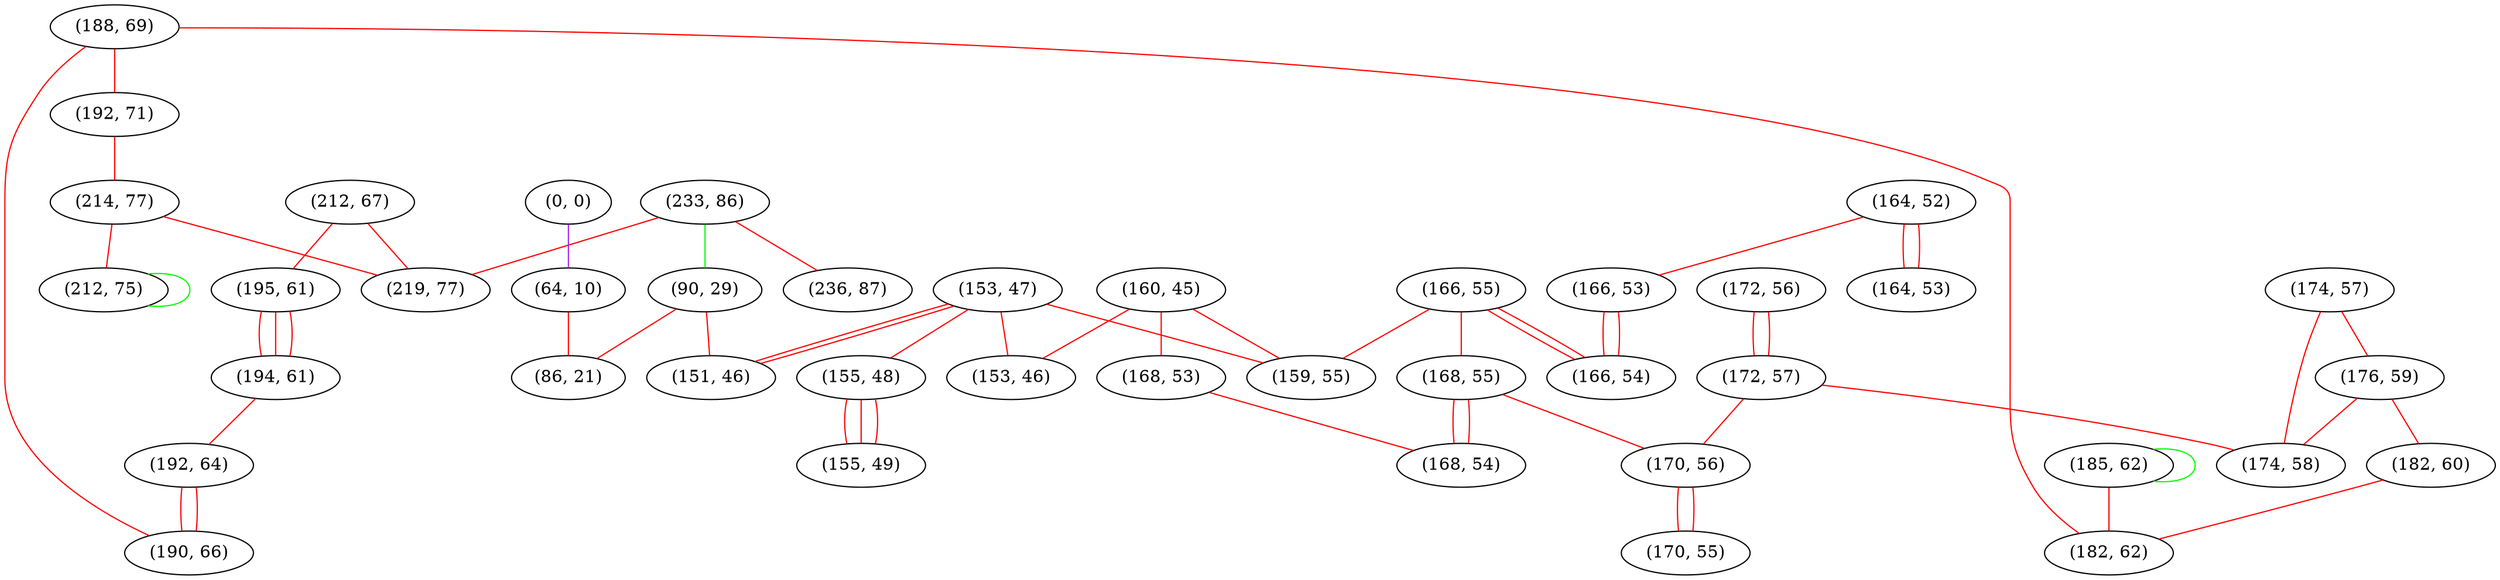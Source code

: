 graph "" {
"(188, 69)";
"(212, 67)";
"(233, 86)";
"(153, 47)";
"(192, 71)";
"(155, 48)";
"(0, 0)";
"(166, 55)";
"(195, 61)";
"(236, 87)";
"(164, 52)";
"(168, 55)";
"(194, 61)";
"(214, 77)";
"(174, 57)";
"(160, 45)";
"(172, 56)";
"(176, 59)";
"(153, 46)";
"(164, 53)";
"(182, 60)";
"(192, 64)";
"(172, 57)";
"(190, 66)";
"(168, 53)";
"(166, 53)";
"(219, 77)";
"(170, 56)";
"(174, 58)";
"(64, 10)";
"(170, 55)";
"(185, 62)";
"(168, 54)";
"(90, 29)";
"(212, 75)";
"(151, 46)";
"(155, 49)";
"(159, 55)";
"(166, 54)";
"(86, 21)";
"(182, 62)";
"(188, 69)" -- "(190, 66)"  [color=red, key=0, weight=1];
"(188, 69)" -- "(192, 71)"  [color=red, key=0, weight=1];
"(188, 69)" -- "(182, 62)"  [color=red, key=0, weight=1];
"(212, 67)" -- "(195, 61)"  [color=red, key=0, weight=1];
"(212, 67)" -- "(219, 77)"  [color=red, key=0, weight=1];
"(233, 86)" -- "(90, 29)"  [color=green, key=0, weight=2];
"(233, 86)" -- "(236, 87)"  [color=red, key=0, weight=1];
"(233, 86)" -- "(219, 77)"  [color=red, key=0, weight=1];
"(153, 47)" -- "(155, 48)"  [color=red, key=0, weight=1];
"(153, 47)" -- "(151, 46)"  [color=red, key=0, weight=1];
"(153, 47)" -- "(151, 46)"  [color=red, key=1, weight=1];
"(153, 47)" -- "(153, 46)"  [color=red, key=0, weight=1];
"(153, 47)" -- "(159, 55)"  [color=red, key=0, weight=1];
"(192, 71)" -- "(214, 77)"  [color=red, key=0, weight=1];
"(155, 48)" -- "(155, 49)"  [color=red, key=0, weight=1];
"(155, 48)" -- "(155, 49)"  [color=red, key=1, weight=1];
"(155, 48)" -- "(155, 49)"  [color=red, key=2, weight=1];
"(0, 0)" -- "(64, 10)"  [color=purple, key=0, weight=4];
"(166, 55)" -- "(159, 55)"  [color=red, key=0, weight=1];
"(166, 55)" -- "(168, 55)"  [color=red, key=0, weight=1];
"(166, 55)" -- "(166, 54)"  [color=red, key=0, weight=1];
"(166, 55)" -- "(166, 54)"  [color=red, key=1, weight=1];
"(195, 61)" -- "(194, 61)"  [color=red, key=0, weight=1];
"(195, 61)" -- "(194, 61)"  [color=red, key=1, weight=1];
"(195, 61)" -- "(194, 61)"  [color=red, key=2, weight=1];
"(164, 52)" -- "(164, 53)"  [color=red, key=0, weight=1];
"(164, 52)" -- "(164, 53)"  [color=red, key=1, weight=1];
"(164, 52)" -- "(166, 53)"  [color=red, key=0, weight=1];
"(168, 55)" -- "(170, 56)"  [color=red, key=0, weight=1];
"(168, 55)" -- "(168, 54)"  [color=red, key=0, weight=1];
"(168, 55)" -- "(168, 54)"  [color=red, key=1, weight=1];
"(194, 61)" -- "(192, 64)"  [color=red, key=0, weight=1];
"(214, 77)" -- "(212, 75)"  [color=red, key=0, weight=1];
"(214, 77)" -- "(219, 77)"  [color=red, key=0, weight=1];
"(174, 57)" -- "(176, 59)"  [color=red, key=0, weight=1];
"(174, 57)" -- "(174, 58)"  [color=red, key=0, weight=1];
"(160, 45)" -- "(168, 53)"  [color=red, key=0, weight=1];
"(160, 45)" -- "(153, 46)"  [color=red, key=0, weight=1];
"(160, 45)" -- "(159, 55)"  [color=red, key=0, weight=1];
"(172, 56)" -- "(172, 57)"  [color=red, key=0, weight=1];
"(172, 56)" -- "(172, 57)"  [color=red, key=1, weight=1];
"(176, 59)" -- "(182, 60)"  [color=red, key=0, weight=1];
"(176, 59)" -- "(174, 58)"  [color=red, key=0, weight=1];
"(182, 60)" -- "(182, 62)"  [color=red, key=0, weight=1];
"(192, 64)" -- "(190, 66)"  [color=red, key=0, weight=1];
"(192, 64)" -- "(190, 66)"  [color=red, key=1, weight=1];
"(172, 57)" -- "(170, 56)"  [color=red, key=0, weight=1];
"(172, 57)" -- "(174, 58)"  [color=red, key=0, weight=1];
"(168, 53)" -- "(168, 54)"  [color=red, key=0, weight=1];
"(166, 53)" -- "(166, 54)"  [color=red, key=0, weight=1];
"(166, 53)" -- "(166, 54)"  [color=red, key=1, weight=1];
"(170, 56)" -- "(170, 55)"  [color=red, key=0, weight=1];
"(170, 56)" -- "(170, 55)"  [color=red, key=1, weight=1];
"(64, 10)" -- "(86, 21)"  [color=red, key=0, weight=1];
"(185, 62)" -- "(185, 62)"  [color=green, key=0, weight=2];
"(185, 62)" -- "(182, 62)"  [color=red, key=0, weight=1];
"(90, 29)" -- "(151, 46)"  [color=red, key=0, weight=1];
"(90, 29)" -- "(86, 21)"  [color=red, key=0, weight=1];
"(212, 75)" -- "(212, 75)"  [color=green, key=0, weight=2];
}
